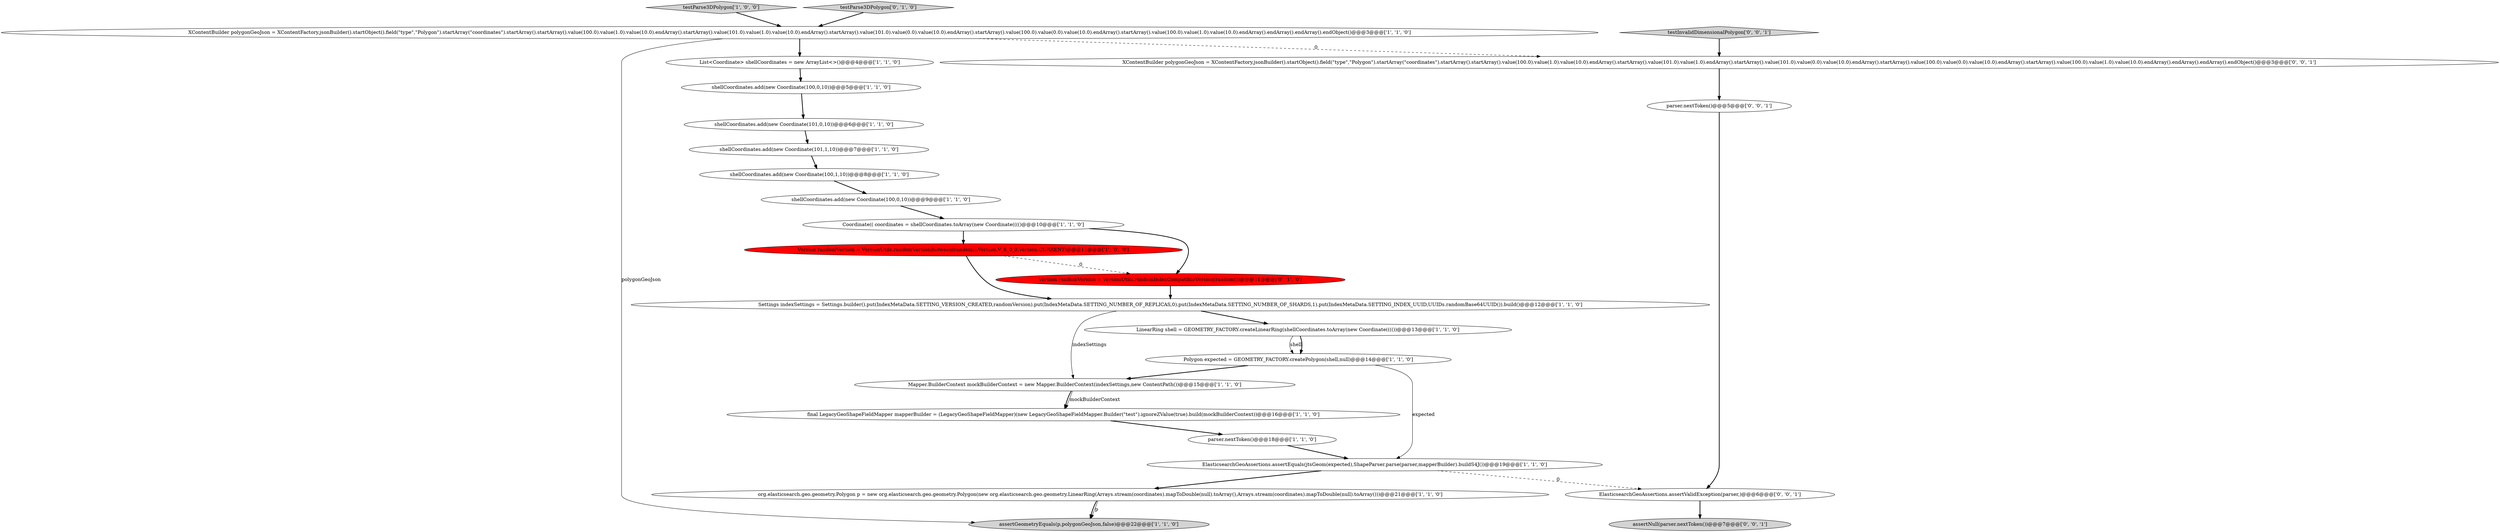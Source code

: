 digraph {
6 [style = filled, label = "testParse3DPolygon['1', '0', '0']", fillcolor = lightgray, shape = diamond image = "AAA0AAABBB1BBB"];
1 [style = filled, label = "shellCoordinates.add(new Coordinate(100,1,10))@@@8@@@['1', '1', '0']", fillcolor = white, shape = ellipse image = "AAA0AAABBB1BBB"];
9 [style = filled, label = "Polygon expected = GEOMETRY_FACTORY.createPolygon(shell,null)@@@14@@@['1', '1', '0']", fillcolor = white, shape = ellipse image = "AAA0AAABBB1BBB"];
17 [style = filled, label = "final LegacyGeoShapeFieldMapper mapperBuilder = (LegacyGeoShapeFieldMapper)(new LegacyGeoShapeFieldMapper.Builder(\"test\").ignoreZValue(true).build(mockBuilderContext))@@@16@@@['1', '1', '0']", fillcolor = white, shape = ellipse image = "AAA0AAABBB1BBB"];
14 [style = filled, label = "LinearRing shell = GEOMETRY_FACTORY.createLinearRing(shellCoordinates.toArray(new Coordinate(((())@@@13@@@['1', '1', '0']", fillcolor = white, shape = ellipse image = "AAA0AAABBB1BBB"];
22 [style = filled, label = "XContentBuilder polygonGeoJson = XContentFactory.jsonBuilder().startObject().field(\"type\",\"Polygon\").startArray(\"coordinates\").startArray().startArray().value(100.0).value(1.0).value(10.0).endArray().startArray().value(101.0).value(1.0).endArray().startArray().value(101.0).value(0.0).value(10.0).endArray().startArray().value(100.0).value(0.0).value(10.0).endArray().startArray().value(100.0).value(1.0).value(10.0).endArray().endArray().endArray().endObject()@@@3@@@['0', '0', '1']", fillcolor = white, shape = ellipse image = "AAA0AAABBB3BBB"];
11 [style = filled, label = "Coordinate(( coordinates = shellCoordinates.toArray(new Coordinate(((()@@@10@@@['1', '1', '0']", fillcolor = white, shape = ellipse image = "AAA0AAABBB1BBB"];
12 [style = filled, label = "XContentBuilder polygonGeoJson = XContentFactory.jsonBuilder().startObject().field(\"type\",\"Polygon\").startArray(\"coordinates\").startArray().startArray().value(100.0).value(1.0).value(10.0).endArray().startArray().value(101.0).value(1.0).value(10.0).endArray().startArray().value(101.0).value(0.0).value(10.0).endArray().startArray().value(100.0).value(0.0).value(10.0).endArray().startArray().value(100.0).value(1.0).value(10.0).endArray().endArray().endArray().endObject()@@@3@@@['1', '1', '0']", fillcolor = white, shape = ellipse image = "AAA0AAABBB1BBB"];
16 [style = filled, label = "shellCoordinates.add(new Coordinate(100,0,10))@@@9@@@['1', '1', '0']", fillcolor = white, shape = ellipse image = "AAA0AAABBB1BBB"];
0 [style = filled, label = "shellCoordinates.add(new Coordinate(101,0,10))@@@6@@@['1', '1', '0']", fillcolor = white, shape = ellipse image = "AAA0AAABBB1BBB"];
8 [style = filled, label = "assertGeometryEquals(p,polygonGeoJson,false)@@@22@@@['1', '1', '0']", fillcolor = lightgray, shape = ellipse image = "AAA0AAABBB1BBB"];
19 [style = filled, label = "Version randomVersion = VersionUtils.randomIndexCompatibleVersion(random())@@@11@@@['0', '1', '0']", fillcolor = red, shape = ellipse image = "AAA1AAABBB2BBB"];
15 [style = filled, label = "org.elasticsearch.geo.geometry.Polygon p = new org.elasticsearch.geo.geometry.Polygon(new org.elasticsearch.geo.geometry.LinearRing(Arrays.stream(coordinates).mapToDouble(null).toArray(),Arrays.stream(coordinates).mapToDouble(null).toArray()))@@@21@@@['1', '1', '0']", fillcolor = white, shape = ellipse image = "AAA0AAABBB1BBB"];
4 [style = filled, label = "Version randomVersion = VersionUtils.randomVersionBetween(random(),Version.V_6_0_0,Version.CURRENT)@@@11@@@['1', '0', '0']", fillcolor = red, shape = ellipse image = "AAA1AAABBB1BBB"];
5 [style = filled, label = "List<Coordinate> shellCoordinates = new ArrayList<>()@@@4@@@['1', '1', '0']", fillcolor = white, shape = ellipse image = "AAA0AAABBB1BBB"];
25 [style = filled, label = "parser.nextToken()@@@5@@@['0', '0', '1']", fillcolor = white, shape = ellipse image = "AAA0AAABBB3BBB"];
21 [style = filled, label = "ElasticsearchGeoAssertions.assertValidException(parser,)@@@6@@@['0', '0', '1']", fillcolor = white, shape = ellipse image = "AAA0AAABBB3BBB"];
13 [style = filled, label = "Settings indexSettings = Settings.builder().put(IndexMetaData.SETTING_VERSION_CREATED,randomVersion).put(IndexMetaData.SETTING_NUMBER_OF_REPLICAS,0).put(IndexMetaData.SETTING_NUMBER_OF_SHARDS,1).put(IndexMetaData.SETTING_INDEX_UUID,UUIDs.randomBase64UUID()).build()@@@12@@@['1', '1', '0']", fillcolor = white, shape = ellipse image = "AAA0AAABBB1BBB"];
24 [style = filled, label = "assertNull(parser.nextToken())@@@7@@@['0', '0', '1']", fillcolor = lightgray, shape = ellipse image = "AAA0AAABBB3BBB"];
2 [style = filled, label = "Mapper.BuilderContext mockBuilderContext = new Mapper.BuilderContext(indexSettings,new ContentPath())@@@15@@@['1', '1', '0']", fillcolor = white, shape = ellipse image = "AAA0AAABBB1BBB"];
7 [style = filled, label = "parser.nextToken()@@@18@@@['1', '1', '0']", fillcolor = white, shape = ellipse image = "AAA0AAABBB1BBB"];
10 [style = filled, label = "ElasticsearchGeoAssertions.assertEquals(jtsGeom(expected),ShapeParser.parse(parser,mapperBuilder).buildS4J())@@@19@@@['1', '1', '0']", fillcolor = white, shape = ellipse image = "AAA0AAABBB1BBB"];
20 [style = filled, label = "testParse3DPolygon['0', '1', '0']", fillcolor = lightgray, shape = diamond image = "AAA0AAABBB2BBB"];
23 [style = filled, label = "testInvalidDimensionalPolygon['0', '0', '1']", fillcolor = lightgray, shape = diamond image = "AAA0AAABBB3BBB"];
3 [style = filled, label = "shellCoordinates.add(new Coordinate(100,0,10))@@@5@@@['1', '1', '0']", fillcolor = white, shape = ellipse image = "AAA0AAABBB1BBB"];
18 [style = filled, label = "shellCoordinates.add(new Coordinate(101,1,10))@@@7@@@['1', '1', '0']", fillcolor = white, shape = ellipse image = "AAA0AAABBB1BBB"];
2->17 [style = bold, label=""];
5->3 [style = bold, label=""];
22->25 [style = bold, label=""];
10->21 [style = dashed, label="0"];
16->11 [style = bold, label=""];
10->15 [style = bold, label=""];
12->5 [style = bold, label=""];
9->2 [style = bold, label=""];
7->10 [style = bold, label=""];
2->17 [style = solid, label="mockBuilderContext"];
4->13 [style = bold, label=""];
11->4 [style = bold, label=""];
21->24 [style = bold, label=""];
11->19 [style = bold, label=""];
3->0 [style = bold, label=""];
12->8 [style = solid, label="polygonGeoJson"];
17->7 [style = bold, label=""];
23->22 [style = bold, label=""];
19->13 [style = bold, label=""];
18->1 [style = bold, label=""];
14->9 [style = solid, label="shell"];
1->16 [style = bold, label=""];
20->12 [style = bold, label=""];
12->22 [style = dashed, label="0"];
4->19 [style = dashed, label="0"];
0->18 [style = bold, label=""];
14->9 [style = bold, label=""];
15->8 [style = solid, label="p"];
13->14 [style = bold, label=""];
13->2 [style = solid, label="indexSettings"];
15->8 [style = bold, label=""];
9->10 [style = solid, label="expected"];
25->21 [style = bold, label=""];
6->12 [style = bold, label=""];
}
